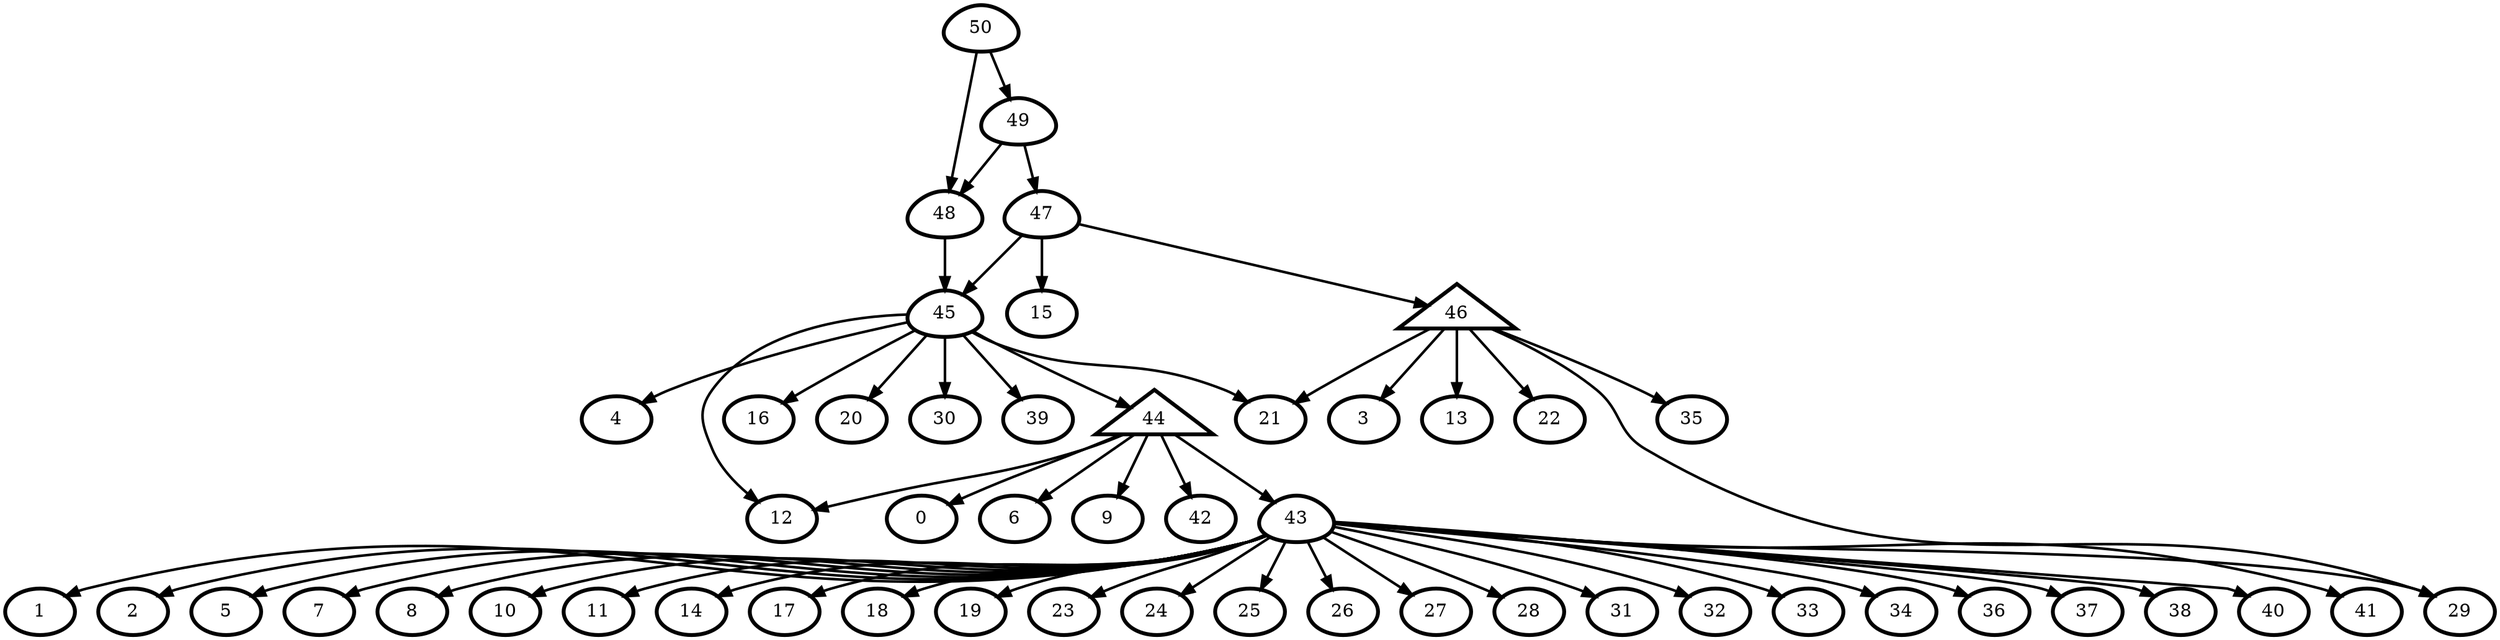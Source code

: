 digraph G {
    0 [penwidth=3,label="0"]
    1 [penwidth=3,label="1"]
    2 [penwidth=3,label="2"]
    3 [penwidth=3,label="3"]
    4 [penwidth=3,label="4"]
    5 [penwidth=3,label="5"]
    6 [penwidth=3,label="6"]
    7 [penwidth=3,label="7"]
    8 [penwidth=3,label="8"]
    9 [penwidth=3,label="9"]
    10 [penwidth=3,label="10"]
    11 [penwidth=3,label="11"]
    12 [penwidth=3,label="12"]
    13 [penwidth=3,label="13"]
    14 [penwidth=3,label="14"]
    15 [penwidth=3,label="15"]
    16 [penwidth=3,label="16"]
    17 [penwidth=3,label="17"]
    18 [penwidth=3,label="18"]
    19 [penwidth=3,label="19"]
    20 [penwidth=3,label="20"]
    21 [penwidth=3,label="21"]
    22 [penwidth=3,label="22"]
    23 [penwidth=3,label="23"]
    24 [penwidth=3,label="24"]
    25 [penwidth=3,label="25"]
    26 [penwidth=3,label="26"]
    27 [penwidth=3,label="27"]
    28 [penwidth=3,label="28"]
    29 [penwidth=3,label="29"]
    30 [penwidth=3,label="30"]
    31 [penwidth=3,label="31"]
    32 [penwidth=3,label="32"]
    33 [penwidth=3,label="33"]
    34 [penwidth=3,label="34"]
    35 [penwidth=3,label="35"]
    36 [penwidth=3,label="36"]
    37 [penwidth=3,label="37"]
    38 [penwidth=3,label="38"]
    39 [penwidth=3,label="39"]
    40 [penwidth=3,label="40"]
    41 [penwidth=3,label="41"]
    42 [penwidth=3,label="42"]
    43 [penwidth=3,label="43",shape = "egg"]
    44 [penwidth=3,label="45",shape = "egg"]
    45 [penwidth=3,label="47",shape = "egg"]
    46 [penwidth=3,label="48",shape = "egg"]
    47 [penwidth=3,label="49",shape = "egg"]
    48 [penwidth=3,label="44",shape = "triangle"]
    49 [penwidth=3,label="46",shape = "triangle"]
    50 [penwidth=3,label="50",shape = "egg"]

    43 -> 41 [penwidth=2]
    43 -> 8 [penwidth=2]
    43 -> 31 [penwidth=2]
    43 -> 7 [penwidth=2]
    43 -> 14 [penwidth=2]
    43 -> 33 [penwidth=2]
    43 -> 37 [penwidth=2]
    43 -> 2 [penwidth=2]
    43 -> 25 [penwidth=2]
    43 -> 19 [penwidth=2]
    43 -> 1 [penwidth=2]
    43 -> 27 [penwidth=2]
    43 -> 34 [penwidth=2]
    43 -> 40 [penwidth=2]
    43 -> 17 [penwidth=2]
    43 -> 32 [penwidth=2]
    43 -> 24 [penwidth=2]
    43 -> 23 [penwidth=2]
    43 -> 38 [penwidth=2]
    43 -> 29 [penwidth=2]
    43 -> 28 [penwidth=2]
    43 -> 5 [penwidth=2]
    43 -> 11 [penwidth=2]
    43 -> 26 [penwidth=2]
    43 -> 18 [penwidth=2]
    43 -> 36 [penwidth=2]
    43 -> 10 [penwidth=2]
    48 -> 42 [penwidth=2]
    48 -> 9 [penwidth=2]
    48 -> 12 [penwidth=2]
    48 -> 0 [penwidth=2]
    48 -> 6 [penwidth=2]
    48 -> 43 [penwidth=2]
    44 -> 20 [penwidth=2]
    44 -> 21 [penwidth=2]
    44 -> 4 [penwidth=2]
    44 -> 39 [penwidth=2]
    44 -> 16 [penwidth=2]
    44 -> 30 [penwidth=2]
    44 -> 48 [penwidth=2]
    44 -> 12 [penwidth=2]
    49 -> 3 [penwidth=2]
    49 -> 21 [penwidth=2]
    49 -> 29 [penwidth=2]
    49 -> 22 [penwidth=2]
    49 -> 35 [penwidth=2]
    49 -> 13 [penwidth=2]
    45 -> 49 [penwidth=2]
    45 -> 15 [penwidth=2]
    45 -> 44 [penwidth=2]
    46 -> 44 [penwidth=2]
    47 -> 46 [penwidth=2]
    47 -> 45 [penwidth=2]
    50 -> 47 [penwidth=2]
    50 -> 46 [penwidth=2]
}